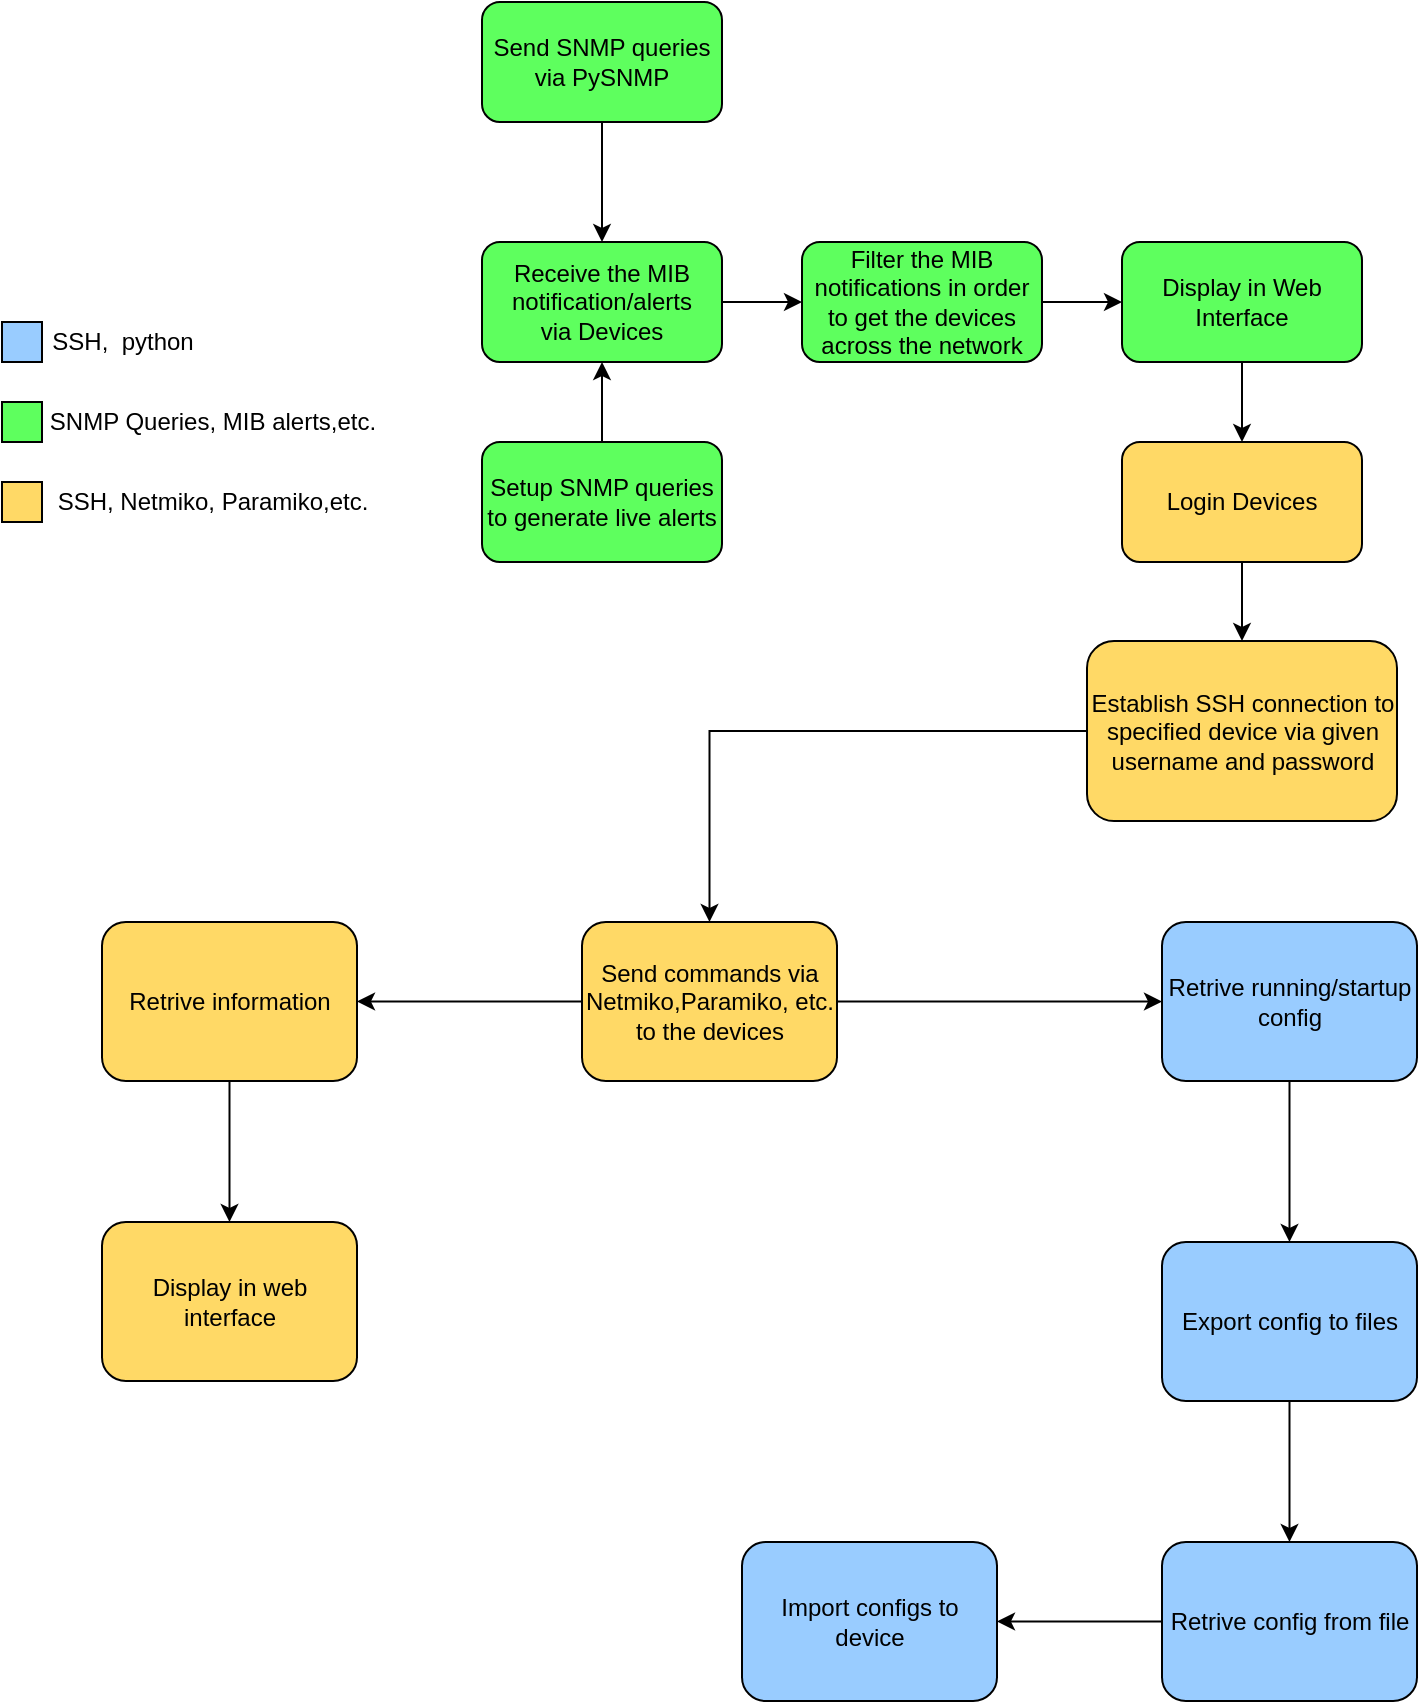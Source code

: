 <mxfile version="12.4.7" type="device"><diagram id="C5RBs43oDa-KdzZeNtuy" name="Page-1"><mxGraphModel dx="1108" dy="479" grid="1" gridSize="10" guides="1" tooltips="1" connect="1" arrows="1" fold="1" page="1" pageScale="1" pageWidth="827" pageHeight="1169" math="0" shadow="0"><root><mxCell id="WIyWlLk6GJQsqaUBKTNV-0"/><mxCell id="WIyWlLk6GJQsqaUBKTNV-1" parent="WIyWlLk6GJQsqaUBKTNV-0"/><mxCell id="WdPYnVp4N_5xZdnOboxD-2" value="" style="edgeStyle=orthogonalEdgeStyle;rounded=0;orthogonalLoop=1;jettySize=auto;html=1;" edge="1" parent="WIyWlLk6GJQsqaUBKTNV-1" source="WdPYnVp4N_5xZdnOboxD-0" target="WdPYnVp4N_5xZdnOboxD-1"><mxGeometry relative="1" as="geometry"/></mxCell><mxCell id="WdPYnVp4N_5xZdnOboxD-0" value="Send SNMP queries via PySNMP" style="rounded=1;whiteSpace=wrap;html=1;fillColor=#5EFF5E;" vertex="1" parent="WIyWlLk6GJQsqaUBKTNV-1"><mxGeometry x="280" y="220" width="120" height="60" as="geometry"/></mxCell><mxCell id="WdPYnVp4N_5xZdnOboxD-7" value="" style="edgeStyle=orthogonalEdgeStyle;rounded=0;orthogonalLoop=1;jettySize=auto;html=1;" edge="1" parent="WIyWlLk6GJQsqaUBKTNV-1" source="WdPYnVp4N_5xZdnOboxD-1" target="WdPYnVp4N_5xZdnOboxD-6"><mxGeometry relative="1" as="geometry"/></mxCell><mxCell id="WdPYnVp4N_5xZdnOboxD-1" value="&lt;div&gt;Receive the MIB notification/alerts&lt;/div&gt;&lt;div&gt;via Devices&lt;br&gt;&lt;/div&gt;" style="rounded=1;whiteSpace=wrap;html=1;fillColor=#5EFF5E;" vertex="1" parent="WIyWlLk6GJQsqaUBKTNV-1"><mxGeometry x="280" y="340" width="120" height="60" as="geometry"/></mxCell><mxCell id="WdPYnVp4N_5xZdnOboxD-9" value="" style="edgeStyle=orthogonalEdgeStyle;rounded=0;orthogonalLoop=1;jettySize=auto;html=1;" edge="1" parent="WIyWlLk6GJQsqaUBKTNV-1" source="WdPYnVp4N_5xZdnOboxD-6" target="WdPYnVp4N_5xZdnOboxD-8"><mxGeometry relative="1" as="geometry"/></mxCell><mxCell id="WdPYnVp4N_5xZdnOboxD-6" value="Filter the MIB notifications in order to get the devices across the network" style="rounded=1;whiteSpace=wrap;html=1;fillColor=#5EFF5E;" vertex="1" parent="WIyWlLk6GJQsqaUBKTNV-1"><mxGeometry x="440" y="340" width="120" height="60" as="geometry"/></mxCell><mxCell id="WdPYnVp4N_5xZdnOboxD-14" value="" style="edgeStyle=orthogonalEdgeStyle;rounded=0;orthogonalLoop=1;jettySize=auto;html=1;" edge="1" parent="WIyWlLk6GJQsqaUBKTNV-1" source="WdPYnVp4N_5xZdnOboxD-8" target="WdPYnVp4N_5xZdnOboxD-13"><mxGeometry relative="1" as="geometry"/></mxCell><mxCell id="WdPYnVp4N_5xZdnOboxD-8" value="Display in Web Interface" style="rounded=1;whiteSpace=wrap;html=1;fillColor=#5EFF5E;" vertex="1" parent="WIyWlLk6GJQsqaUBKTNV-1"><mxGeometry x="600" y="340" width="120" height="60" as="geometry"/></mxCell><mxCell id="WdPYnVp4N_5xZdnOboxD-11" value="" style="edgeStyle=orthogonalEdgeStyle;rounded=0;orthogonalLoop=1;jettySize=auto;html=1;" edge="1" parent="WIyWlLk6GJQsqaUBKTNV-1" source="WdPYnVp4N_5xZdnOboxD-10" target="WdPYnVp4N_5xZdnOboxD-1"><mxGeometry relative="1" as="geometry"/></mxCell><mxCell id="WdPYnVp4N_5xZdnOboxD-10" value="Setup SNMP queries to generate live alerts" style="rounded=1;whiteSpace=wrap;html=1;fillColor=#5EFF5E;" vertex="1" parent="WIyWlLk6GJQsqaUBKTNV-1"><mxGeometry x="280" y="440" width="120" height="60" as="geometry"/></mxCell><mxCell id="WdPYnVp4N_5xZdnOboxD-16" value="" style="edgeStyle=orthogonalEdgeStyle;rounded=0;orthogonalLoop=1;jettySize=auto;html=1;" edge="1" parent="WIyWlLk6GJQsqaUBKTNV-1" source="WdPYnVp4N_5xZdnOboxD-13" target="WdPYnVp4N_5xZdnOboxD-15"><mxGeometry relative="1" as="geometry"/></mxCell><mxCell id="WdPYnVp4N_5xZdnOboxD-13" value="Login Devices" style="rounded=1;whiteSpace=wrap;html=1;fillColor=#FFD966;" vertex="1" parent="WIyWlLk6GJQsqaUBKTNV-1"><mxGeometry x="600" y="440" width="120" height="60" as="geometry"/></mxCell><mxCell id="WdPYnVp4N_5xZdnOboxD-18" value="" style="edgeStyle=orthogonalEdgeStyle;rounded=0;orthogonalLoop=1;jettySize=auto;html=1;" edge="1" parent="WIyWlLk6GJQsqaUBKTNV-1" source="WdPYnVp4N_5xZdnOboxD-15" target="WdPYnVp4N_5xZdnOboxD-17"><mxGeometry relative="1" as="geometry"/></mxCell><mxCell id="WdPYnVp4N_5xZdnOboxD-15" value="Establish SSH connection to specified device via given username and password" style="rounded=1;whiteSpace=wrap;html=1;fillColor=#FFD966;" vertex="1" parent="WIyWlLk6GJQsqaUBKTNV-1"><mxGeometry x="582.5" y="539.5" width="155" height="90" as="geometry"/></mxCell><mxCell id="WdPYnVp4N_5xZdnOboxD-20" value="" style="edgeStyle=orthogonalEdgeStyle;rounded=0;orthogonalLoop=1;jettySize=auto;html=1;" edge="1" parent="WIyWlLk6GJQsqaUBKTNV-1" source="WdPYnVp4N_5xZdnOboxD-17" target="WdPYnVp4N_5xZdnOboxD-19"><mxGeometry relative="1" as="geometry"/></mxCell><mxCell id="WdPYnVp4N_5xZdnOboxD-24" value="" style="edgeStyle=orthogonalEdgeStyle;rounded=0;orthogonalLoop=1;jettySize=auto;html=1;" edge="1" parent="WIyWlLk6GJQsqaUBKTNV-1" source="WdPYnVp4N_5xZdnOboxD-17" target="WdPYnVp4N_5xZdnOboxD-23"><mxGeometry relative="1" as="geometry"/></mxCell><mxCell id="WdPYnVp4N_5xZdnOboxD-17" value="Send commands via Netmiko,Paramiko, etc. to the devices" style="rounded=1;whiteSpace=wrap;html=1;fillColor=#FFD966;" vertex="1" parent="WIyWlLk6GJQsqaUBKTNV-1"><mxGeometry x="330" y="680" width="127.5" height="79.5" as="geometry"/></mxCell><mxCell id="WdPYnVp4N_5xZdnOboxD-28" value="" style="edgeStyle=orthogonalEdgeStyle;rounded=0;orthogonalLoop=1;jettySize=auto;html=1;" edge="1" parent="WIyWlLk6GJQsqaUBKTNV-1" source="WdPYnVp4N_5xZdnOboxD-23" target="WdPYnVp4N_5xZdnOboxD-27"><mxGeometry relative="1" as="geometry"/></mxCell><mxCell id="WdPYnVp4N_5xZdnOboxD-23" value="Retrive running/startup config" style="rounded=1;whiteSpace=wrap;html=1;fillColor=#99CCFF;" vertex="1" parent="WIyWlLk6GJQsqaUBKTNV-1"><mxGeometry x="620" y="680" width="127.5" height="79.5" as="geometry"/></mxCell><mxCell id="WdPYnVp4N_5xZdnOboxD-30" value="" style="edgeStyle=orthogonalEdgeStyle;rounded=0;orthogonalLoop=1;jettySize=auto;html=1;" edge="1" parent="WIyWlLk6GJQsqaUBKTNV-1" source="WdPYnVp4N_5xZdnOboxD-27" target="WdPYnVp4N_5xZdnOboxD-29"><mxGeometry relative="1" as="geometry"/></mxCell><mxCell id="WdPYnVp4N_5xZdnOboxD-27" value="Export config to files" style="rounded=1;whiteSpace=wrap;html=1;fillColor=#99CCFF;" vertex="1" parent="WIyWlLk6GJQsqaUBKTNV-1"><mxGeometry x="620" y="840" width="127.5" height="79.5" as="geometry"/></mxCell><mxCell id="WdPYnVp4N_5xZdnOboxD-34" value="" style="edgeStyle=orthogonalEdgeStyle;rounded=0;orthogonalLoop=1;jettySize=auto;html=1;" edge="1" parent="WIyWlLk6GJQsqaUBKTNV-1" source="WdPYnVp4N_5xZdnOboxD-29" target="WdPYnVp4N_5xZdnOboxD-33"><mxGeometry relative="1" as="geometry"/></mxCell><mxCell id="WdPYnVp4N_5xZdnOboxD-29" value="Retrive config from file" style="rounded=1;whiteSpace=wrap;html=1;fillColor=#99CCFF;" vertex="1" parent="WIyWlLk6GJQsqaUBKTNV-1"><mxGeometry x="620" y="990" width="127.5" height="79.5" as="geometry"/></mxCell><mxCell id="WdPYnVp4N_5xZdnOboxD-33" value="Import configs to device" style="rounded=1;whiteSpace=wrap;html=1;fillColor=#99CCFF;" vertex="1" parent="WIyWlLk6GJQsqaUBKTNV-1"><mxGeometry x="410" y="990" width="127.5" height="79.5" as="geometry"/></mxCell><mxCell id="WdPYnVp4N_5xZdnOboxD-22" value="" style="edgeStyle=orthogonalEdgeStyle;rounded=0;orthogonalLoop=1;jettySize=auto;html=1;" edge="1" parent="WIyWlLk6GJQsqaUBKTNV-1" source="WdPYnVp4N_5xZdnOboxD-19" target="WdPYnVp4N_5xZdnOboxD-21"><mxGeometry relative="1" as="geometry"/></mxCell><mxCell id="WdPYnVp4N_5xZdnOboxD-19" value="Retrive information" style="rounded=1;whiteSpace=wrap;html=1;fillColor=#FFD966;" vertex="1" parent="WIyWlLk6GJQsqaUBKTNV-1"><mxGeometry x="90" y="680" width="127.5" height="79.5" as="geometry"/></mxCell><mxCell id="WdPYnVp4N_5xZdnOboxD-21" value="Display in web interface" style="rounded=1;whiteSpace=wrap;html=1;fillColor=#FFD966;" vertex="1" parent="WIyWlLk6GJQsqaUBKTNV-1"><mxGeometry x="90" y="830" width="127.5" height="79.5" as="geometry"/></mxCell><mxCell id="WdPYnVp4N_5xZdnOboxD-36" value="" style="rounded=0;whiteSpace=wrap;html=1;fillColor=#FFD966;" vertex="1" parent="WIyWlLk6GJQsqaUBKTNV-1"><mxGeometry x="40" y="460" width="20" height="20" as="geometry"/></mxCell><mxCell id="WdPYnVp4N_5xZdnOboxD-37" value="SSH, Netmiko, Paramiko,etc." style="text;html=1;align=center;verticalAlign=middle;resizable=0;points=[];autosize=1;" vertex="1" parent="WIyWlLk6GJQsqaUBKTNV-1"><mxGeometry x="60" y="460" width="170" height="20" as="geometry"/></mxCell><mxCell id="WdPYnVp4N_5xZdnOboxD-38" value="" style="rounded=0;whiteSpace=wrap;html=1;fillColor=#5EFF5E;" vertex="1" parent="WIyWlLk6GJQsqaUBKTNV-1"><mxGeometry x="40" y="420" width="20" height="20" as="geometry"/></mxCell><mxCell id="WdPYnVp4N_5xZdnOboxD-39" value="SNMP Queries, MIB alerts,etc." style="text;html=1;align=center;verticalAlign=middle;resizable=0;points=[];autosize=1;" vertex="1" parent="WIyWlLk6GJQsqaUBKTNV-1"><mxGeometry x="55" y="420" width="180" height="20" as="geometry"/></mxCell><mxCell id="WdPYnVp4N_5xZdnOboxD-44" value="" style="rounded=0;whiteSpace=wrap;html=1;fillColor=#99CCFF;" vertex="1" parent="WIyWlLk6GJQsqaUBKTNV-1"><mxGeometry x="40" y="380" width="20" height="20" as="geometry"/></mxCell><mxCell id="WdPYnVp4N_5xZdnOboxD-45" value="SSH,&amp;nbsp; python" style="text;html=1;align=center;verticalAlign=middle;resizable=0;points=[];autosize=1;" vertex="1" parent="WIyWlLk6GJQsqaUBKTNV-1"><mxGeometry x="55" y="380" width="90" height="20" as="geometry"/></mxCell></root></mxGraphModel></diagram></mxfile>